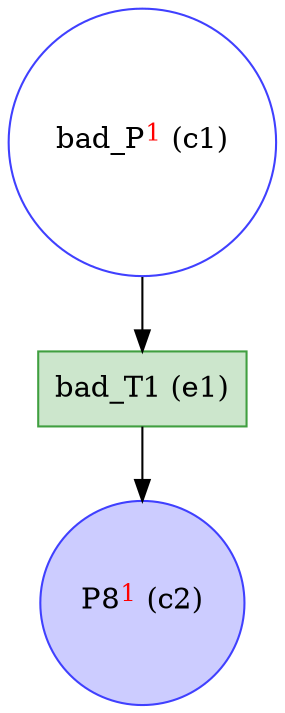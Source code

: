 digraph test {
  c1 -> e1;
  e1 -> c2;
  c1 [color="#4040ff" fillcolor="transparent" label= <bad_P<FONT COLOR="red"><SUP>1</SUP></FONT>&nbsp;(c1)> shape=circle style=filled];
  c2 [color="#4040ff" fillcolor="#ccccff" label= <P8<FONT COLOR="red"><SUP>1</SUP></FONT>&nbsp;(c2)> shape=circle style=filled];
  e1 [color="#409f40" fillcolor="#cce6cc" label="bad_T1 (e1)" shape=box style=filled];
}
